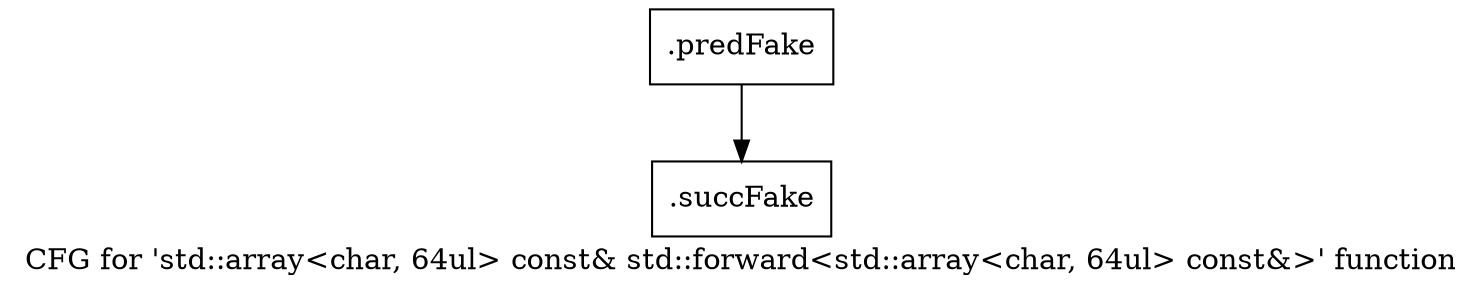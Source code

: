 digraph "CFG for 'std::array\<char, 64ul\> const& std::forward\<std::array\<char, 64ul\> const&\>' function" {
	label="CFG for 'std::array\<char, 64ul\> const& std::forward\<std::array\<char, 64ul\> const&\>' function";

	Node0x5ee4dc0 [shape=record,filename="",linenumber="",label="{.predFake}"];
	Node0x5ee4dc0 -> Node0x62ee540[ callList="" memoryops="" filename="/mnt/xilinx/Vitis_HLS/2021.2/tps/lnx64/gcc-6.2.0/lib/gcc/x86_64-pc-linux-gnu/6.2.0/../../../../include/c++/6.2.0/bits/move.h" execusionnum="19"];
	Node0x62ee540 [shape=record,filename="/mnt/xilinx/Vitis_HLS/2021.2/tps/lnx64/gcc-6.2.0/lib/gcc/x86_64-pc-linux-gnu/6.2.0/../../../../include/c++/6.2.0/bits/move.h",linenumber="77",label="{.succFake}"];
}
